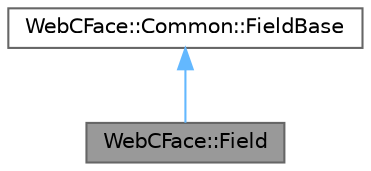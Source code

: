 digraph "WebCFace::Field"
{
 // LATEX_PDF_SIZE
  bgcolor="transparent";
  edge [fontname=Helvetica,fontsize=10,labelfontname=Helvetica,labelfontsize=10];
  node [fontname=Helvetica,fontsize=10,shape=box,height=0.2,width=0.4];
  Node1 [id="Node000001",label="WebCFace::Field",height=0.2,width=0.4,color="gray40", fillcolor="grey60", style="filled", fontcolor="black",tooltip="ClientDataの参照とメンバ名とデータ名を持つクラス"];
  Node2 -> Node1 [id="edge1_Node000001_Node000002",dir="back",color="steelblue1",style="solid",tooltip=" "];
  Node2 [id="Node000002",label="WebCFace::Common::FieldBase",height=0.2,width=0.4,color="gray40", fillcolor="white", style="filled",URL="$structWebCFace_1_1Common_1_1FieldBase.html",tooltip="メンバ名とデータ名を持つクラス"];
}
